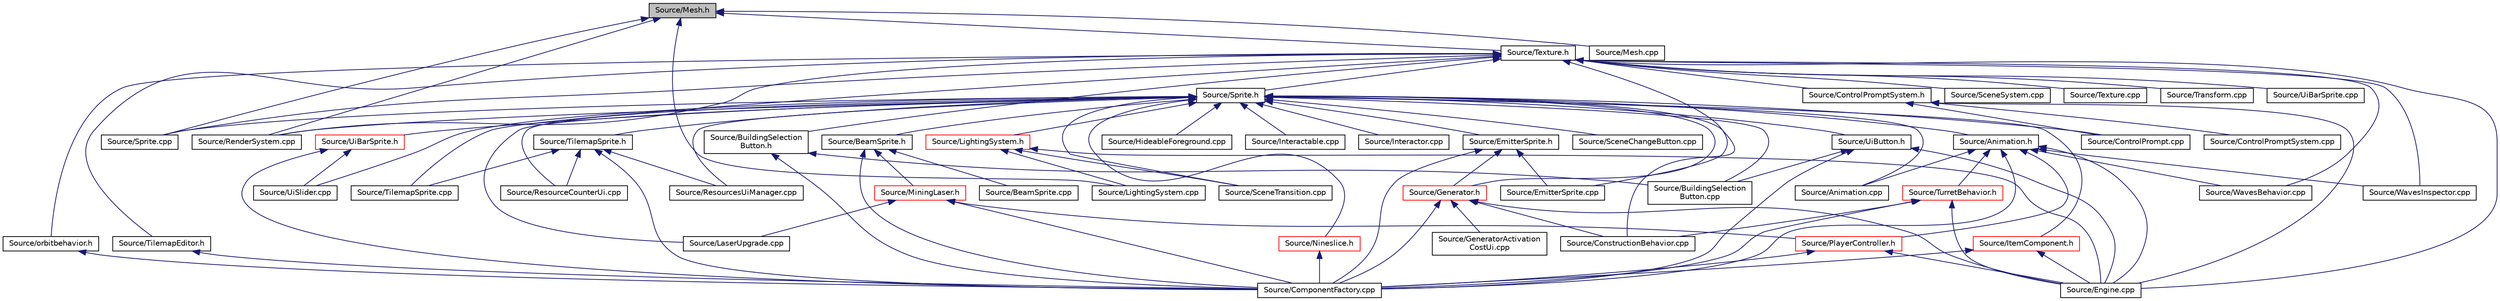 digraph "Source/Mesh.h"
{
 // LATEX_PDF_SIZE
  edge [fontname="Helvetica",fontsize="10",labelfontname="Helvetica",labelfontsize="10"];
  node [fontname="Helvetica",fontsize="10",shape=record];
  Node1 [label="Source/Mesh.h",height=0.2,width=0.4,color="black", fillcolor="grey75", style="filled", fontcolor="black",tooltip="Mesh class - holds on to buffer/VAO references, draws their contents."];
  Node1 -> Node2 [dir="back",color="midnightblue",fontsize="10",style="solid"];
  Node2 [label="Source/LightingSystem.cpp",height=0.2,width=0.4,color="black", fillcolor="white", style="filled",URL="$LightingSystem_8cpp.html",tooltip="Renders lights in the scene."];
  Node1 -> Node3 [dir="back",color="midnightblue",fontsize="10",style="solid"];
  Node3 [label="Source/Mesh.cpp",height=0.2,width=0.4,color="black", fillcolor="white", style="filled",URL="$Mesh_8cpp.html",tooltip="Implementation of Mesh class."];
  Node1 -> Node4 [dir="back",color="midnightblue",fontsize="10",style="solid"];
  Node4 [label="Source/RenderSystem.cpp",height=0.2,width=0.4,color="black", fillcolor="white", style="filled",URL="$RenderSystem_8cpp.html",tooltip="System responsible for drawing sprites and basic shapes."];
  Node1 -> Node5 [dir="back",color="midnightblue",fontsize="10",style="solid"];
  Node5 [label="Source/Sprite.cpp",height=0.2,width=0.4,color="black", fillcolor="white", style="filled",URL="$Sprite_8cpp.html",tooltip="Implementation of Sprite component."];
  Node1 -> Node6 [dir="back",color="midnightblue",fontsize="10",style="solid"];
  Node6 [label="Source/Texture.h",height=0.2,width=0.4,color="black", fillcolor="white", style="filled",URL="$Texture_8h.html",tooltip="Header for the OpenGL texture wrapper."];
  Node6 -> Node7 [dir="back",color="midnightblue",fontsize="10",style="solid"];
  Node7 [label="Source/BuildingSelection\lButton.h",height=0.2,width=0.4,color="black", fillcolor="white", style="filled",URL="$BuildingSelectionButton_8h.html",tooltip="button that selects which building the ConstructionManager should place"];
  Node7 -> Node8 [dir="back",color="midnightblue",fontsize="10",style="solid"];
  Node8 [label="Source/BuildingSelection\lButton.cpp",height=0.2,width=0.4,color="black", fillcolor="white", style="filled",URL="$BuildingSelectionButton_8cpp.html",tooltip="button that selects which building the ConstructionManager should place"];
  Node7 -> Node9 [dir="back",color="midnightblue",fontsize="10",style="solid"];
  Node9 [label="Source/ComponentFactory.cpp",height=0.2,width=0.4,color="black", fillcolor="white", style="filled",URL="$ComponentFactory_8cpp.html",tooltip="Definitions for the component factory class."];
  Node6 -> Node10 [dir="back",color="midnightblue",fontsize="10",style="solid"];
  Node10 [label="Source/ControlPromptSystem.h",height=0.2,width=0.4,color="black", fillcolor="white", style="filled",URL="$ControlPromptSystem_8h.html",tooltip="System that displays ControlPrompts from Actions."];
  Node10 -> Node11 [dir="back",color="midnightblue",fontsize="10",style="solid"];
  Node11 [label="Source/ControlPrompt.cpp",height=0.2,width=0.4,color="black", fillcolor="white", style="filled",URL="$ControlPrompt_8cpp.html",tooltip="Displays a control prompt for an ActionReference."];
  Node10 -> Node12 [dir="back",color="midnightblue",fontsize="10",style="solid"];
  Node12 [label="Source/ControlPromptSystem.cpp",height=0.2,width=0.4,color="black", fillcolor="white", style="filled",URL="$ControlPromptSystem_8cpp.html",tooltip="System that displays ControlPrompts from Actions."];
  Node10 -> Node13 [dir="back",color="midnightblue",fontsize="10",style="solid"];
  Node13 [label="Source/Engine.cpp",height=0.2,width=0.4,color="black", fillcolor="white", style="filled",URL="$Engine_8cpp.html",tooltip="Engine class."];
  Node6 -> Node14 [dir="back",color="midnightblue",fontsize="10",style="solid"];
  Node14 [label="Source/EmitterSprite.cpp",height=0.2,width=0.4,color="black", fillcolor="white", style="filled",URL="$EmitterSprite_8cpp.html",tooltip="Renders particles using data from SSBO."];
  Node6 -> Node13 [dir="back",color="midnightblue",fontsize="10",style="solid"];
  Node6 -> Node15 [dir="back",color="midnightblue",fontsize="10",style="solid"];
  Node15 [label="Source/orbitbehavior.h",height=0.2,width=0.4,color="black", fillcolor="white", style="filled",URL="$orbitbehavior_8h_source.html",tooltip=" "];
  Node15 -> Node9 [dir="back",color="midnightblue",fontsize="10",style="solid"];
  Node6 -> Node4 [dir="back",color="midnightblue",fontsize="10",style="solid"];
  Node6 -> Node16 [dir="back",color="midnightblue",fontsize="10",style="solid"];
  Node16 [label="Source/SceneSystem.cpp",height=0.2,width=0.4,color="black", fillcolor="white", style="filled",URL="$SceneSystem_8cpp.html",tooltip="handles the process of resetting and changing scenes"];
  Node6 -> Node5 [dir="back",color="midnightblue",fontsize="10",style="solid"];
  Node6 -> Node17 [dir="back",color="midnightblue",fontsize="10",style="solid"];
  Node17 [label="Source/Sprite.h",height=0.2,width=0.4,color="black", fillcolor="white", style="filled",URL="$Sprite_8h_source.html",tooltip=" "];
  Node17 -> Node18 [dir="back",color="midnightblue",fontsize="10",style="solid"];
  Node18 [label="Source/Animation.cpp",height=0.2,width=0.4,color="black", fillcolor="white", style="filled",URL="$Animation_8cpp.html",tooltip="animation component implimentation"];
  Node17 -> Node19 [dir="back",color="midnightblue",fontsize="10",style="solid"];
  Node19 [label="Source/Animation.h",height=0.2,width=0.4,color="black", fillcolor="white", style="filled",URL="$Animation_8h.html",tooltip="animation component class"];
  Node19 -> Node18 [dir="back",color="midnightblue",fontsize="10",style="solid"];
  Node19 -> Node9 [dir="back",color="midnightblue",fontsize="10",style="solid"];
  Node19 -> Node13 [dir="back",color="midnightblue",fontsize="10",style="solid"];
  Node19 -> Node20 [dir="back",color="midnightblue",fontsize="10",style="solid"];
  Node20 [label="Source/PlayerController.h",height=0.2,width=0.4,color="red", fillcolor="white", style="filled",URL="$PlayerController_8h.html",tooltip="PlayerController Behaviour Class."];
  Node20 -> Node9 [dir="back",color="midnightblue",fontsize="10",style="solid"];
  Node20 -> Node13 [dir="back",color="midnightblue",fontsize="10",style="solid"];
  Node19 -> Node23 [dir="back",color="midnightblue",fontsize="10",style="solid"];
  Node23 [label="Source/TurretBehavior.h",height=0.2,width=0.4,color="red", fillcolor="white", style="filled",URL="$TurretBehavior_8h_source.html",tooltip=" "];
  Node23 -> Node9 [dir="back",color="midnightblue",fontsize="10",style="solid"];
  Node23 -> Node24 [dir="back",color="midnightblue",fontsize="10",style="solid"];
  Node24 [label="Source/ConstructionBehavior.cpp",height=0.2,width=0.4,color="black", fillcolor="white", style="filled",URL="$ConstructionBehavior_8cpp.html",tooltip="handles the construction of towers and modification of terrain"];
  Node23 -> Node13 [dir="back",color="midnightblue",fontsize="10",style="solid"];
  Node19 -> Node26 [dir="back",color="midnightblue",fontsize="10",style="solid"];
  Node26 [label="Source/WavesBehavior.cpp",height=0.2,width=0.4,color="black", fillcolor="white", style="filled",URL="$WavesBehavior_8cpp.html",tooltip="Definitions for wave and spawning behavior."];
  Node19 -> Node27 [dir="back",color="midnightblue",fontsize="10",style="solid"];
  Node27 [label="Source/WavesInspector.cpp",height=0.2,width=0.4,color="black", fillcolor="white", style="filled",URL="$WavesInspector_8cpp.html",tooltip="Definitions for wave and spawning editing in game."];
  Node17 -> Node28 [dir="back",color="midnightblue",fontsize="10",style="solid"];
  Node28 [label="Source/BeamSprite.h",height=0.2,width=0.4,color="black", fillcolor="white", style="filled",URL="$BeamSprite_8h.html",tooltip="Sprite that renders a beam with a scrollable texture."];
  Node28 -> Node29 [dir="back",color="midnightblue",fontsize="10",style="solid"];
  Node29 [label="Source/BeamSprite.cpp",height=0.2,width=0.4,color="black", fillcolor="white", style="filled",URL="$BeamSprite_8cpp.html",tooltip="Sprite that renders a beam with a scrollable texture."];
  Node28 -> Node9 [dir="back",color="midnightblue",fontsize="10",style="solid"];
  Node28 -> Node30 [dir="back",color="midnightblue",fontsize="10",style="solid"];
  Node30 [label="Source/MiningLaser.h",height=0.2,width=0.4,color="red", fillcolor="white", style="filled",URL="$MiningLaser_8h.html",tooltip="Digging laser controllable by an entity."];
  Node30 -> Node9 [dir="back",color="midnightblue",fontsize="10",style="solid"];
  Node30 -> Node31 [dir="back",color="midnightblue",fontsize="10",style="solid"];
  Node31 [label="Source/LaserUpgrade.cpp",height=0.2,width=0.4,color="black", fillcolor="white", style="filled",URL="$LaserUpgrade_8cpp.html",tooltip="collectable upgrade to the player's MiningLaser"];
  Node30 -> Node20 [dir="back",color="midnightblue",fontsize="10",style="solid"];
  Node17 -> Node8 [dir="back",color="midnightblue",fontsize="10",style="solid"];
  Node17 -> Node24 [dir="back",color="midnightblue",fontsize="10",style="solid"];
  Node17 -> Node11 [dir="back",color="midnightblue",fontsize="10",style="solid"];
  Node17 -> Node33 [dir="back",color="midnightblue",fontsize="10",style="solid"];
  Node33 [label="Source/EmitterSprite.h",height=0.2,width=0.4,color="black", fillcolor="white", style="filled",URL="$EmitterSprite_8h.html",tooltip="Renders particles using data from SSBO."];
  Node33 -> Node9 [dir="back",color="midnightblue",fontsize="10",style="solid"];
  Node33 -> Node14 [dir="back",color="midnightblue",fontsize="10",style="solid"];
  Node33 -> Node34 [dir="back",color="midnightblue",fontsize="10",style="solid"];
  Node34 [label="Source/Generator.h",height=0.2,width=0.4,color="red", fillcolor="white", style="filled",URL="$Generator_8h_source.html",tooltip=" "];
  Node34 -> Node9 [dir="back",color="midnightblue",fontsize="10",style="solid"];
  Node34 -> Node24 [dir="back",color="midnightblue",fontsize="10",style="solid"];
  Node34 -> Node13 [dir="back",color="midnightblue",fontsize="10",style="solid"];
  Node34 -> Node35 [dir="back",color="midnightblue",fontsize="10",style="solid"];
  Node35 [label="Source/GeneratorActivation\lCostUi.cpp",height=0.2,width=0.4,color="black", fillcolor="white", style="filled",URL="$GeneratorActivationCostUi_8cpp.html",tooltip="displays the costs of activating generators"];
  Node17 -> Node34 [dir="back",color="midnightblue",fontsize="10",style="solid"];
  Node17 -> Node36 [dir="back",color="midnightblue",fontsize="10",style="solid"];
  Node36 [label="Source/HideableForeground.cpp",height=0.2,width=0.4,color="black", fillcolor="white", style="filled",URL="$HideableForeground_8cpp.html",tooltip="Component that hides an attached Sprite when it overlaps something."];
  Node17 -> Node37 [dir="back",color="midnightblue",fontsize="10",style="solid"];
  Node37 [label="Source/Interactable.cpp",height=0.2,width=0.4,color="black", fillcolor="white", style="filled",URL="$Interactable_8cpp.html",tooltip="Component which can be interacted with by pressing a button when nearby."];
  Node17 -> Node38 [dir="back",color="midnightblue",fontsize="10",style="solid"];
  Node38 [label="Source/Interactor.cpp",height=0.2,width=0.4,color="black", fillcolor="white", style="filled",URL="$Interactor_8cpp.html",tooltip="Behavior that can interact with nearby Interactable Components."];
  Node17 -> Node39 [dir="back",color="midnightblue",fontsize="10",style="solid"];
  Node39 [label="Source/ItemComponent.h",height=0.2,width=0.4,color="red", fillcolor="white", style="filled",URL="$ItemComponent_8h.html",tooltip="Item in the world that can be picked up."];
  Node39 -> Node9 [dir="back",color="midnightblue",fontsize="10",style="solid"];
  Node39 -> Node13 [dir="back",color="midnightblue",fontsize="10",style="solid"];
  Node17 -> Node31 [dir="back",color="midnightblue",fontsize="10",style="solid"];
  Node17 -> Node42 [dir="back",color="midnightblue",fontsize="10",style="solid"];
  Node42 [label="Source/LightingSystem.h",height=0.2,width=0.4,color="red", fillcolor="white", style="filled",URL="$LightingSystem_8h.html",tooltip="Lighting system interface."];
  Node42 -> Node13 [dir="back",color="midnightblue",fontsize="10",style="solid"];
  Node42 -> Node2 [dir="back",color="midnightblue",fontsize="10",style="solid"];
  Node42 -> Node44 [dir="back",color="midnightblue",fontsize="10",style="solid"];
  Node44 [label="Source/SceneTransition.cpp",height=0.2,width=0.4,color="black", fillcolor="white", style="filled",URL="$SceneTransition_8cpp.html",tooltip="fades a texture out and in when transitioning between scenes"];
  Node17 -> Node45 [dir="back",color="midnightblue",fontsize="10",style="solid"];
  Node45 [label="Source/Nineslice.h",height=0.2,width=0.4,color="red", fillcolor="white", style="filled",URL="$Nineslice_8h.html",tooltip="sprite that renders a nineslice"];
  Node45 -> Node9 [dir="back",color="midnightblue",fontsize="10",style="solid"];
  Node17 -> Node4 [dir="back",color="midnightblue",fontsize="10",style="solid"];
  Node17 -> Node47 [dir="back",color="midnightblue",fontsize="10",style="solid"];
  Node47 [label="Source/ResourceCounterUi.cpp",height=0.2,width=0.4,color="black", fillcolor="white", style="filled",URL="$ResourceCounterUi_8cpp.html",tooltip="Ui Component that displays a resource sprite and a count."];
  Node17 -> Node48 [dir="back",color="midnightblue",fontsize="10",style="solid"];
  Node48 [label="Source/ResourcesUiManager.cpp",height=0.2,width=0.4,color="black", fillcolor="white", style="filled",URL="$ResourcesUiManager_8cpp.html",tooltip="Component that manages the UI for displaying what resources a player currently has."];
  Node17 -> Node49 [dir="back",color="midnightblue",fontsize="10",style="solid"];
  Node49 [label="Source/SceneChangeButton.cpp",height=0.2,width=0.4,color="black", fillcolor="white", style="filled",URL="$SceneChangeButton_8cpp.html",tooltip="Component that changes the scene when clicked."];
  Node17 -> Node44 [dir="back",color="midnightblue",fontsize="10",style="solid"];
  Node17 -> Node5 [dir="back",color="midnightblue",fontsize="10",style="solid"];
  Node17 -> Node50 [dir="back",color="midnightblue",fontsize="10",style="solid"];
  Node50 [label="Source/TilemapSprite.h",height=0.2,width=0.4,color="black", fillcolor="white", style="filled",URL="$TilemapSprite_8h.html",tooltip="A version of Sprite specifically for rendering tiles."];
  Node50 -> Node9 [dir="back",color="midnightblue",fontsize="10",style="solid"];
  Node50 -> Node47 [dir="back",color="midnightblue",fontsize="10",style="solid"];
  Node50 -> Node48 [dir="back",color="midnightblue",fontsize="10",style="solid"];
  Node50 -> Node51 [dir="back",color="midnightblue",fontsize="10",style="solid"];
  Node51 [label="Source/TilemapSprite.cpp",height=0.2,width=0.4,color="black", fillcolor="white", style="filled",URL="$TilemapSprite_8cpp.html",tooltip="A version of Sprite specifically for rendering tiles."];
  Node17 -> Node52 [dir="back",color="midnightblue",fontsize="10",style="solid"];
  Node52 [label="Source/UiBarSprite.h",height=0.2,width=0.4,color="red", fillcolor="white", style="filled",URL="$UiBarSprite_8h.html",tooltip="sprite that renders a ui bar"];
  Node52 -> Node9 [dir="back",color="midnightblue",fontsize="10",style="solid"];
  Node52 -> Node55 [dir="back",color="midnightblue",fontsize="10",style="solid"];
  Node55 [label="Source/UiSlider.cpp",height=0.2,width=0.4,color="black", fillcolor="white", style="filled",URL="$UiSlider_8cpp.html",tooltip="Ui Slider component."];
  Node17 -> Node56 [dir="back",color="midnightblue",fontsize="10",style="solid"];
  Node56 [label="Source/UiButton.h",height=0.2,width=0.4,color="black", fillcolor="white", style="filled",URL="$UiButton_8h.html",tooltip="Ui Button that sends an event when clicked."];
  Node56 -> Node8 [dir="back",color="midnightblue",fontsize="10",style="solid"];
  Node56 -> Node9 [dir="back",color="midnightblue",fontsize="10",style="solid"];
  Node56 -> Node13 [dir="back",color="midnightblue",fontsize="10",style="solid"];
  Node17 -> Node55 [dir="back",color="midnightblue",fontsize="10",style="solid"];
  Node6 -> Node57 [dir="back",color="midnightblue",fontsize="10",style="solid"];
  Node57 [label="Source/Texture.cpp",height=0.2,width=0.4,color="black", fillcolor="white", style="filled",URL="$Texture_8cpp.html",tooltip="Wrapper/manager for OpenGL texture."];
  Node6 -> Node58 [dir="back",color="midnightblue",fontsize="10",style="solid"];
  Node58 [label="Source/TilemapEditor.h",height=0.2,width=0.4,color="black", fillcolor="white", style="filled",URL="$TilemapEditor_8h.html",tooltip="Component that allows direct editing of a Tilemap."];
  Node58 -> Node9 [dir="back",color="midnightblue",fontsize="10",style="solid"];
  Node6 -> Node51 [dir="back",color="midnightblue",fontsize="10",style="solid"];
  Node6 -> Node59 [dir="back",color="midnightblue",fontsize="10",style="solid"];
  Node59 [label="Source/Transform.cpp",height=0.2,width=0.4,color="black", fillcolor="white", style="filled",URL="$Transform_8cpp.html",tooltip="Function definitions for the Transform class."];
  Node6 -> Node60 [dir="back",color="midnightblue",fontsize="10",style="solid"];
  Node60 [label="Source/UiBarSprite.cpp",height=0.2,width=0.4,color="black", fillcolor="white", style="filled",URL="$UiBarSprite_8cpp.html",tooltip="sprite that renders a ui bar"];
  Node6 -> Node26 [dir="back",color="midnightblue",fontsize="10",style="solid"];
  Node6 -> Node27 [dir="back",color="midnightblue",fontsize="10",style="solid"];
}
